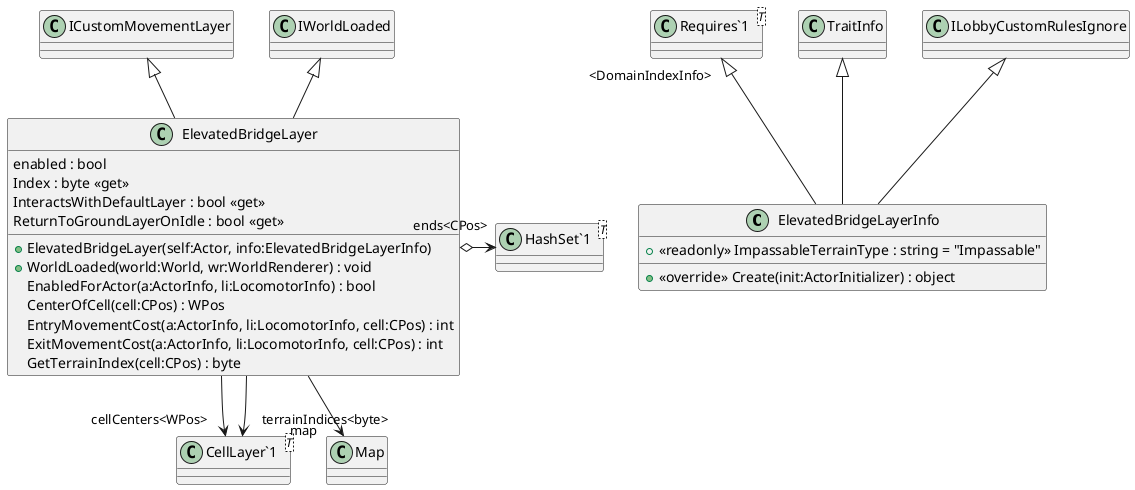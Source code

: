 @startuml
class ElevatedBridgeLayerInfo {
    + <<readonly>> ImpassableTerrainType : string = "Impassable"
    + <<override>> Create(init:ActorInitializer) : object
}
class ElevatedBridgeLayer {
    enabled : bool
    + ElevatedBridgeLayer(self:Actor, info:ElevatedBridgeLayerInfo)
    + WorldLoaded(world:World, wr:WorldRenderer) : void
    EnabledForActor(a:ActorInfo, li:LocomotorInfo) : bool
    Index : byte <<get>>
    InteractsWithDefaultLayer : bool <<get>>
    ReturnToGroundLayerOnIdle : bool <<get>>
    CenterOfCell(cell:CPos) : WPos
    EntryMovementCost(a:ActorInfo, li:LocomotorInfo, cell:CPos) : int
    ExitMovementCost(a:ActorInfo, li:LocomotorInfo, cell:CPos) : int
    GetTerrainIndex(cell:CPos) : byte
}
class "Requires`1"<T> {
}
class "CellLayer`1"<T> {
}
class "HashSet`1"<T> {
}
TraitInfo <|-- ElevatedBridgeLayerInfo
"Requires`1" "<DomainIndexInfo>" <|-- ElevatedBridgeLayerInfo
ILobbyCustomRulesIgnore <|-- ElevatedBridgeLayerInfo
ICustomMovementLayer <|-- ElevatedBridgeLayer
IWorldLoaded <|-- ElevatedBridgeLayer
ElevatedBridgeLayer --> "map" Map
ElevatedBridgeLayer --> "cellCenters<WPos>" "CellLayer`1"
ElevatedBridgeLayer --> "terrainIndices<byte>" "CellLayer`1"
ElevatedBridgeLayer o-> "ends<CPos>" "HashSet`1"
@enduml
